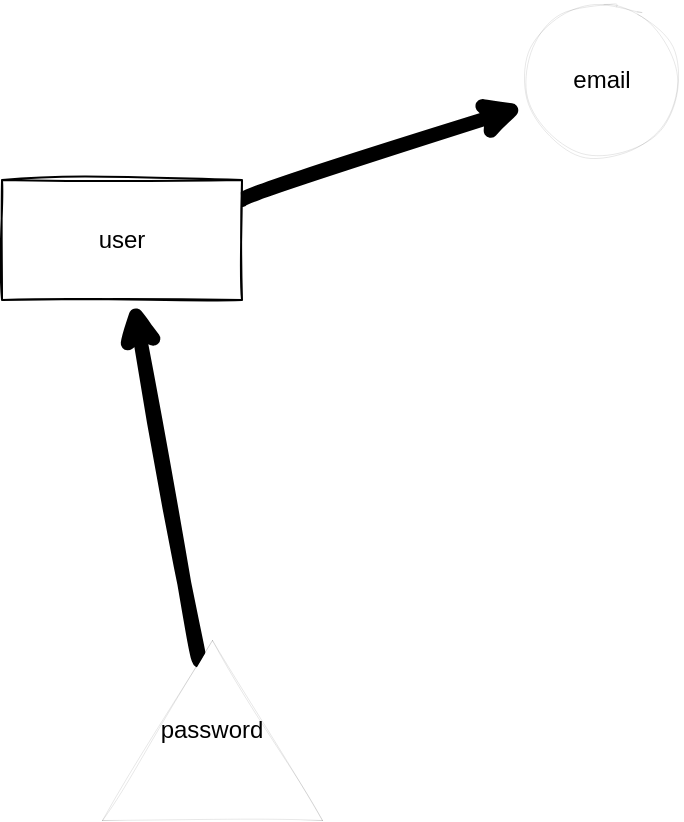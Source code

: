 <mxfile>
    <diagram id="n3tF0IrpQqxN9zshC7B5" name="Page-1">
        <mxGraphModel dx="883" dy="617" grid="1" gridSize="10" guides="1" tooltips="1" connect="1" arrows="1" fold="1" page="1" pageScale="1" pageWidth="850" pageHeight="1100" math="0" shadow="0">
            <root>
                <mxCell id="0"/>
                <mxCell id="1" parent="0"/>
                <mxCell id="5" style="edgeStyle=none;html=1;strokeWidth=7;sketch=1;curved=1;" edge="1" parent="1" source="2" target="4">
                    <mxGeometry relative="1" as="geometry"/>
                </mxCell>
                <mxCell id="2" value="user&lt;br&gt;" style="rounded=0;whiteSpace=wrap;html=1;sketch=1;" vertex="1" parent="1">
                    <mxGeometry x="40" y="120" width="120" height="60" as="geometry"/>
                </mxCell>
                <mxCell id="4" value="email&lt;br&gt;" style="ellipse;whiteSpace=wrap;html=1;aspect=fixed;strokeWidth=0;sketch=1;" vertex="1" parent="1">
                    <mxGeometry x="300" y="30" width="80" height="80" as="geometry"/>
                </mxCell>
                <mxCell id="7" style="edgeStyle=none;html=1;strokeWidth=7;sketch=1;curved=1;" edge="1" parent="1" source="6" target="2">
                    <mxGeometry relative="1" as="geometry"/>
                </mxCell>
                <mxCell id="6" value="password" style="triangle;whiteSpace=wrap;html=1;strokeWidth=0;direction=north;sketch=1;" vertex="1" parent="1">
                    <mxGeometry x="90" y="350" width="110" height="90" as="geometry"/>
                </mxCell>
            </root>
        </mxGraphModel>
    </diagram>
</mxfile>
